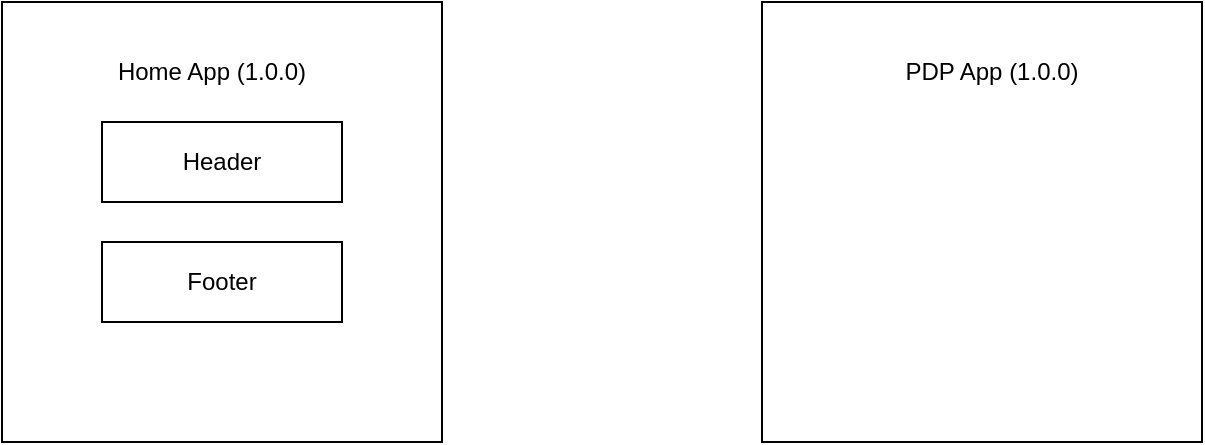 <mxfile>
    <diagram id="s6Coxd212pMYfMVfAFkU" name="Page-1">
        <mxGraphModel dx="636" dy="571" grid="1" gridSize="10" guides="1" tooltips="1" connect="1" arrows="1" fold="1" page="1" pageScale="1" pageWidth="850" pageHeight="1100" math="0" shadow="0">
            <root>
                <mxCell id="0"/>
                <mxCell id="1" parent="0"/>
                <mxCell id="2" value="" style="whiteSpace=wrap;html=1;aspect=fixed;" vertex="1" parent="1">
                    <mxGeometry x="40" y="160" width="220" height="220" as="geometry"/>
                </mxCell>
                <mxCell id="3" value="Home App (1.0.0)" style="text;html=1;strokeColor=none;fillColor=none;align=center;verticalAlign=middle;whiteSpace=wrap;rounded=0;" vertex="1" parent="1">
                    <mxGeometry x="90" y="180" width="110" height="30" as="geometry"/>
                </mxCell>
                <mxCell id="4" value="" style="whiteSpace=wrap;html=1;aspect=fixed;" vertex="1" parent="1">
                    <mxGeometry x="420" y="160" width="220" height="220" as="geometry"/>
                </mxCell>
                <mxCell id="5" value="PDP App (1.0.0)" style="text;html=1;strokeColor=none;fillColor=none;align=center;verticalAlign=middle;whiteSpace=wrap;rounded=0;" vertex="1" parent="1">
                    <mxGeometry x="480" y="180" width="110" height="30" as="geometry"/>
                </mxCell>
                <mxCell id="6" value="Header" style="rounded=0;whiteSpace=wrap;html=1;" vertex="1" parent="1">
                    <mxGeometry x="90" y="220" width="120" height="40" as="geometry"/>
                </mxCell>
                <mxCell id="7" value="Footer" style="rounded=0;whiteSpace=wrap;html=1;" vertex="1" parent="1">
                    <mxGeometry x="90" y="280" width="120" height="40" as="geometry"/>
                </mxCell>
            </root>
        </mxGraphModel>
    </diagram>
    <diagram id="XnvU0o86ooFa8IBHlUCF" name="NPM Lib">
        <mxGraphModel dx="636" dy="571" grid="1" gridSize="10" guides="1" tooltips="1" connect="1" arrows="1" fold="1" page="1" pageScale="1" pageWidth="850" pageHeight="1100" math="0" shadow="0">
            <root>
                <mxCell id="0"/>
                <mxCell id="1" parent="0"/>
                <mxCell id="OugD9QPy0X9D2TjKZtQV-5" style="edgeStyle=none;html=1;entryX=0.25;entryY=0;entryDx=0;entryDy=0;" edge="1" parent="1" source="p1fFVQPw4qA5PEP9TrIL-1" target="OugD9QPy0X9D2TjKZtQV-1">
                    <mxGeometry relative="1" as="geometry">
                        <Array as="points">
                            <mxPoint x="290" y="260"/>
                        </Array>
                    </mxGeometry>
                </mxCell>
                <mxCell id="p1fFVQPw4qA5PEP9TrIL-1" value="" style="whiteSpace=wrap;html=1;aspect=fixed;fillColor=none;" vertex="1" parent="1">
                    <mxGeometry x="40" y="160" width="200" height="200" as="geometry"/>
                </mxCell>
                <mxCell id="p1fFVQPw4qA5PEP9TrIL-2" value="Home App (1.0.0)" style="text;html=1;strokeColor=none;fillColor=none;align=center;verticalAlign=middle;whiteSpace=wrap;rounded=0;" vertex="1" parent="1">
                    <mxGeometry x="85" y="200" width="110" height="30" as="geometry"/>
                </mxCell>
                <mxCell id="p1fFVQPw4qA5PEP9TrIL-4" value="Header" style="rounded=0;whiteSpace=wrap;html=1;" vertex="1" parent="1">
                    <mxGeometry x="280" y="450" width="120" height="40" as="geometry"/>
                </mxCell>
                <mxCell id="OugD9QPy0X9D2TjKZtQV-7" style="edgeStyle=none;html=1;entryX=0.75;entryY=0;entryDx=0;entryDy=0;" edge="1" parent="1" source="izq4s7fcTpbgJTPakHb0-1" target="OugD9QPy0X9D2TjKZtQV-1">
                    <mxGeometry relative="1" as="geometry">
                        <Array as="points">
                            <mxPoint x="390" y="260"/>
                        </Array>
                    </mxGeometry>
                </mxCell>
                <mxCell id="izq4s7fcTpbgJTPakHb0-1" value="" style="whiteSpace=wrap;html=1;aspect=fixed;fillColor=none;" vertex="1" parent="1">
                    <mxGeometry x="480" y="160" width="200" height="200" as="geometry"/>
                </mxCell>
                <mxCell id="p1fFVQPw4qA5PEP9TrIL-5" value="Footer" style="rounded=0;whiteSpace=wrap;html=1;" vertex="1" parent="1">
                    <mxGeometry x="280" y="510" width="120" height="40" as="geometry"/>
                </mxCell>
                <mxCell id="OugD9QPy0X9D2TjKZtQV-1" value="" style="whiteSpace=wrap;html=1;aspect=fixed;fillColor=none;" vertex="1" parent="1">
                    <mxGeometry x="240" y="390" width="200" height="200" as="geometry"/>
                </mxCell>
                <mxCell id="OugD9QPy0X9D2TjKZtQV-3" value="PDP App (1.0.0)" style="text;html=1;strokeColor=none;fillColor=none;align=center;verticalAlign=middle;whiteSpace=wrap;rounded=0;" vertex="1" parent="1">
                    <mxGeometry x="530" y="200" width="110" height="30" as="geometry"/>
                </mxCell>
                <mxCell id="OugD9QPy0X9D2TjKZtQV-4" value="NPM Lib (1.0.0)" style="text;html=1;strokeColor=none;fillColor=none;align=center;verticalAlign=middle;whiteSpace=wrap;rounded=0;" vertex="1" parent="1">
                    <mxGeometry x="285" y="400" width="110" height="30" as="geometry"/>
                </mxCell>
            </root>
        </mxGraphModel>
    </diagram>
    <diagram id="AkQb3ju1R2T8c1p-V6Od" name="Asset Store">
        <mxGraphModel dx="636" dy="571" grid="1" gridSize="10" guides="1" tooltips="1" connect="1" arrows="1" fold="1" page="1" pageScale="1" pageWidth="850" pageHeight="1100" math="0" shadow="0">
            <root>
                <mxCell id="0"/>
                <mxCell id="1" parent="0"/>
                <mxCell id="a2ayS-NS5A0l0RuBbxa7-19" style="edgeStyle=none;html=1;entryX=0.006;entryY=0.623;entryDx=0;entryDy=0;entryPerimeter=0;" edge="1" parent="1" source="a2ayS-NS5A0l0RuBbxa7-1" target="a2ayS-NS5A0l0RuBbxa7-15">
                    <mxGeometry relative="1" as="geometry">
                        <Array as="points">
                            <mxPoint x="270" y="480"/>
                        </Array>
                    </mxGeometry>
                </mxCell>
                <mxCell id="a2ayS-NS5A0l0RuBbxa7-1" value="" style="whiteSpace=wrap;html=1;aspect=fixed;" vertex="1" parent="1">
                    <mxGeometry x="30" y="400" width="200" height="200" as="geometry"/>
                </mxCell>
                <mxCell id="a2ayS-NS5A0l0RuBbxa7-2" value="Home App (1.0.0)" style="text;html=1;strokeColor=none;fillColor=none;align=center;verticalAlign=middle;whiteSpace=wrap;rounded=0;" vertex="1" parent="1">
                    <mxGeometry x="80" y="420" width="110" height="30" as="geometry"/>
                </mxCell>
                <mxCell id="a2ayS-NS5A0l0RuBbxa7-20" style="edgeStyle=none;html=1;entryX=1.001;entryY=0.623;entryDx=0;entryDy=0;entryPerimeter=0;" edge="1" parent="1" source="a2ayS-NS5A0l0RuBbxa7-3" target="a2ayS-NS5A0l0RuBbxa7-15">
                    <mxGeometry relative="1" as="geometry"/>
                </mxCell>
                <mxCell id="a2ayS-NS5A0l0RuBbxa7-3" value="" style="whiteSpace=wrap;html=1;aspect=fixed;" vertex="1" parent="1">
                    <mxGeometry x="500" y="400" width="195" height="195" as="geometry"/>
                </mxCell>
                <mxCell id="a2ayS-NS5A0l0RuBbxa7-4" value="PDP App (1.0.0)" style="text;html=1;strokeColor=none;fillColor=none;align=center;verticalAlign=middle;whiteSpace=wrap;rounded=0;" vertex="1" parent="1">
                    <mxGeometry x="542.5" y="420" width="110" height="30" as="geometry"/>
                </mxCell>
                <mxCell id="a2ayS-NS5A0l0RuBbxa7-14" style="edgeStyle=none;html=1;entryX=0;entryY=0.25;entryDx=0;entryDy=0;" edge="1" parent="1" source="a2ayS-NS5A0l0RuBbxa7-9" target="a2ayS-NS5A0l0RuBbxa7-13">
                    <mxGeometry relative="1" as="geometry"/>
                </mxCell>
                <mxCell id="a2ayS-NS5A0l0RuBbxa7-9" value="" style="whiteSpace=wrap;html=1;aspect=fixed;" vertex="1" parent="1">
                    <mxGeometry x="240" y="150" width="190" height="190" as="geometry"/>
                </mxCell>
                <mxCell id="a2ayS-NS5A0l0RuBbxa7-10" value="Header/Footer&lt;br&gt;Project" style="text;html=1;strokeColor=none;fillColor=none;align=center;verticalAlign=middle;whiteSpace=wrap;rounded=0;" vertex="1" parent="1">
                    <mxGeometry x="280" y="170" width="110" height="30" as="geometry"/>
                </mxCell>
                <mxCell id="a2ayS-NS5A0l0RuBbxa7-11" value="Header" style="rounded=0;whiteSpace=wrap;html=1;" vertex="1" parent="1">
                    <mxGeometry x="280" y="230" width="120" height="40" as="geometry"/>
                </mxCell>
                <mxCell id="a2ayS-NS5A0l0RuBbxa7-12" value="Footer" style="rounded=0;whiteSpace=wrap;html=1;" vertex="1" parent="1">
                    <mxGeometry x="280" y="290" width="120" height="40" as="geometry"/>
                </mxCell>
                <mxCell id="a2ayS-NS5A0l0RuBbxa7-13" value="S3 Artifacts" style="rounded=0;whiteSpace=wrap;html=1;" vertex="1" parent="1">
                    <mxGeometry x="485" y="230" width="135" height="70" as="geometry"/>
                </mxCell>
                <mxCell id="a2ayS-NS5A0l0RuBbxa7-18" style="edgeStyle=none;html=1;entryX=0.25;entryY=1;entryDx=0;entryDy=0;" edge="1" parent="1" source="a2ayS-NS5A0l0RuBbxa7-15" target="a2ayS-NS5A0l0RuBbxa7-13">
                    <mxGeometry relative="1" as="geometry">
                        <Array as="points">
                            <mxPoint x="420" y="420"/>
                        </Array>
                    </mxGeometry>
                </mxCell>
                <mxCell id="a2ayS-NS5A0l0RuBbxa7-15" value="Shim Library" style="rounded=0;whiteSpace=wrap;html=1;" vertex="1" parent="1">
                    <mxGeometry x="310" y="430" width="135" height="70" as="geometry"/>
                </mxCell>
            </root>
        </mxGraphModel>
    </diagram>
    <diagram id="V_J7OFK8YJ87VJCICv3z" name="Module Federation">
        <mxGraphModel dx="636" dy="571" grid="1" gridSize="10" guides="1" tooltips="1" connect="1" arrows="1" fold="1" page="1" pageScale="1" pageWidth="850" pageHeight="1100" math="0" shadow="0">
            <root>
                <mxCell id="0"/>
                <mxCell id="1" parent="0"/>
                <mxCell id="jH72D6N-KkocaGDeakhJ-1" value="" style="whiteSpace=wrap;html=1;aspect=fixed;" vertex="1" parent="1">
                    <mxGeometry x="40" y="160" width="220" height="220" as="geometry"/>
                </mxCell>
                <mxCell id="jH72D6N-KkocaGDeakhJ-2" value="Home App (1.0.0)" style="text;html=1;strokeColor=none;fillColor=none;align=center;verticalAlign=middle;whiteSpace=wrap;rounded=0;" vertex="1" parent="1">
                    <mxGeometry x="90" y="180" width="110" height="30" as="geometry"/>
                </mxCell>
                <mxCell id="jH72D6N-KkocaGDeakhJ-7" style="edgeStyle=none;html=1;entryX=1;entryY=0.75;entryDx=0;entryDy=0;" edge="1" parent="1" source="jH72D6N-KkocaGDeakhJ-3" target="jH72D6N-KkocaGDeakhJ-5">
                    <mxGeometry relative="1" as="geometry">
                        <Array as="points">
                            <mxPoint x="360" y="210"/>
                        </Array>
                    </mxGeometry>
                </mxCell>
                <mxCell id="jH72D6N-KkocaGDeakhJ-8" style="edgeStyle=none;html=1;entryX=1;entryY=0.75;entryDx=0;entryDy=0;" edge="1" parent="1" source="jH72D6N-KkocaGDeakhJ-3" target="jH72D6N-KkocaGDeakhJ-6">
                    <mxGeometry relative="1" as="geometry"/>
                </mxCell>
                <mxCell id="jH72D6N-KkocaGDeakhJ-3" value="" style="whiteSpace=wrap;html=1;aspect=fixed;" vertex="1" parent="1">
                    <mxGeometry x="420" y="160" width="220" height="220" as="geometry"/>
                </mxCell>
                <mxCell id="jH72D6N-KkocaGDeakhJ-4" value="PDP App (1.0.0)" style="text;html=1;strokeColor=none;fillColor=none;align=center;verticalAlign=middle;whiteSpace=wrap;rounded=0;" vertex="1" parent="1">
                    <mxGeometry x="480" y="180" width="110" height="30" as="geometry"/>
                </mxCell>
                <mxCell id="jH72D6N-KkocaGDeakhJ-5" value="Header" style="rounded=0;whiteSpace=wrap;html=1;" vertex="1" parent="1">
                    <mxGeometry x="90" y="220" width="120" height="40" as="geometry"/>
                </mxCell>
                <mxCell id="jH72D6N-KkocaGDeakhJ-6" value="Footer" style="rounded=0;whiteSpace=wrap;html=1;" vertex="1" parent="1">
                    <mxGeometry x="90" y="280" width="120" height="40" as="geometry"/>
                </mxCell>
            </root>
        </mxGraphModel>
    </diagram>
</mxfile>